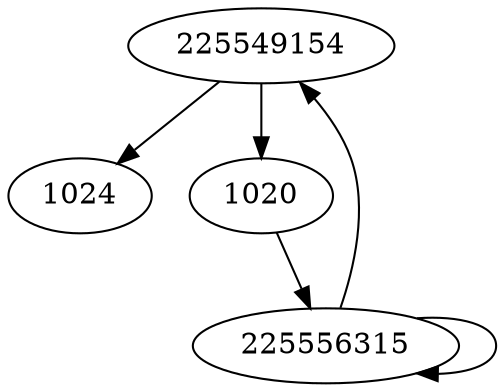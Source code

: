 digraph  {
1024;
225549154;
225556315;
1020;
225549154 -> 1020;
225549154 -> 1024;
225556315 -> 225549154;
225556315 -> 225556315;
1020 -> 225556315;
}
